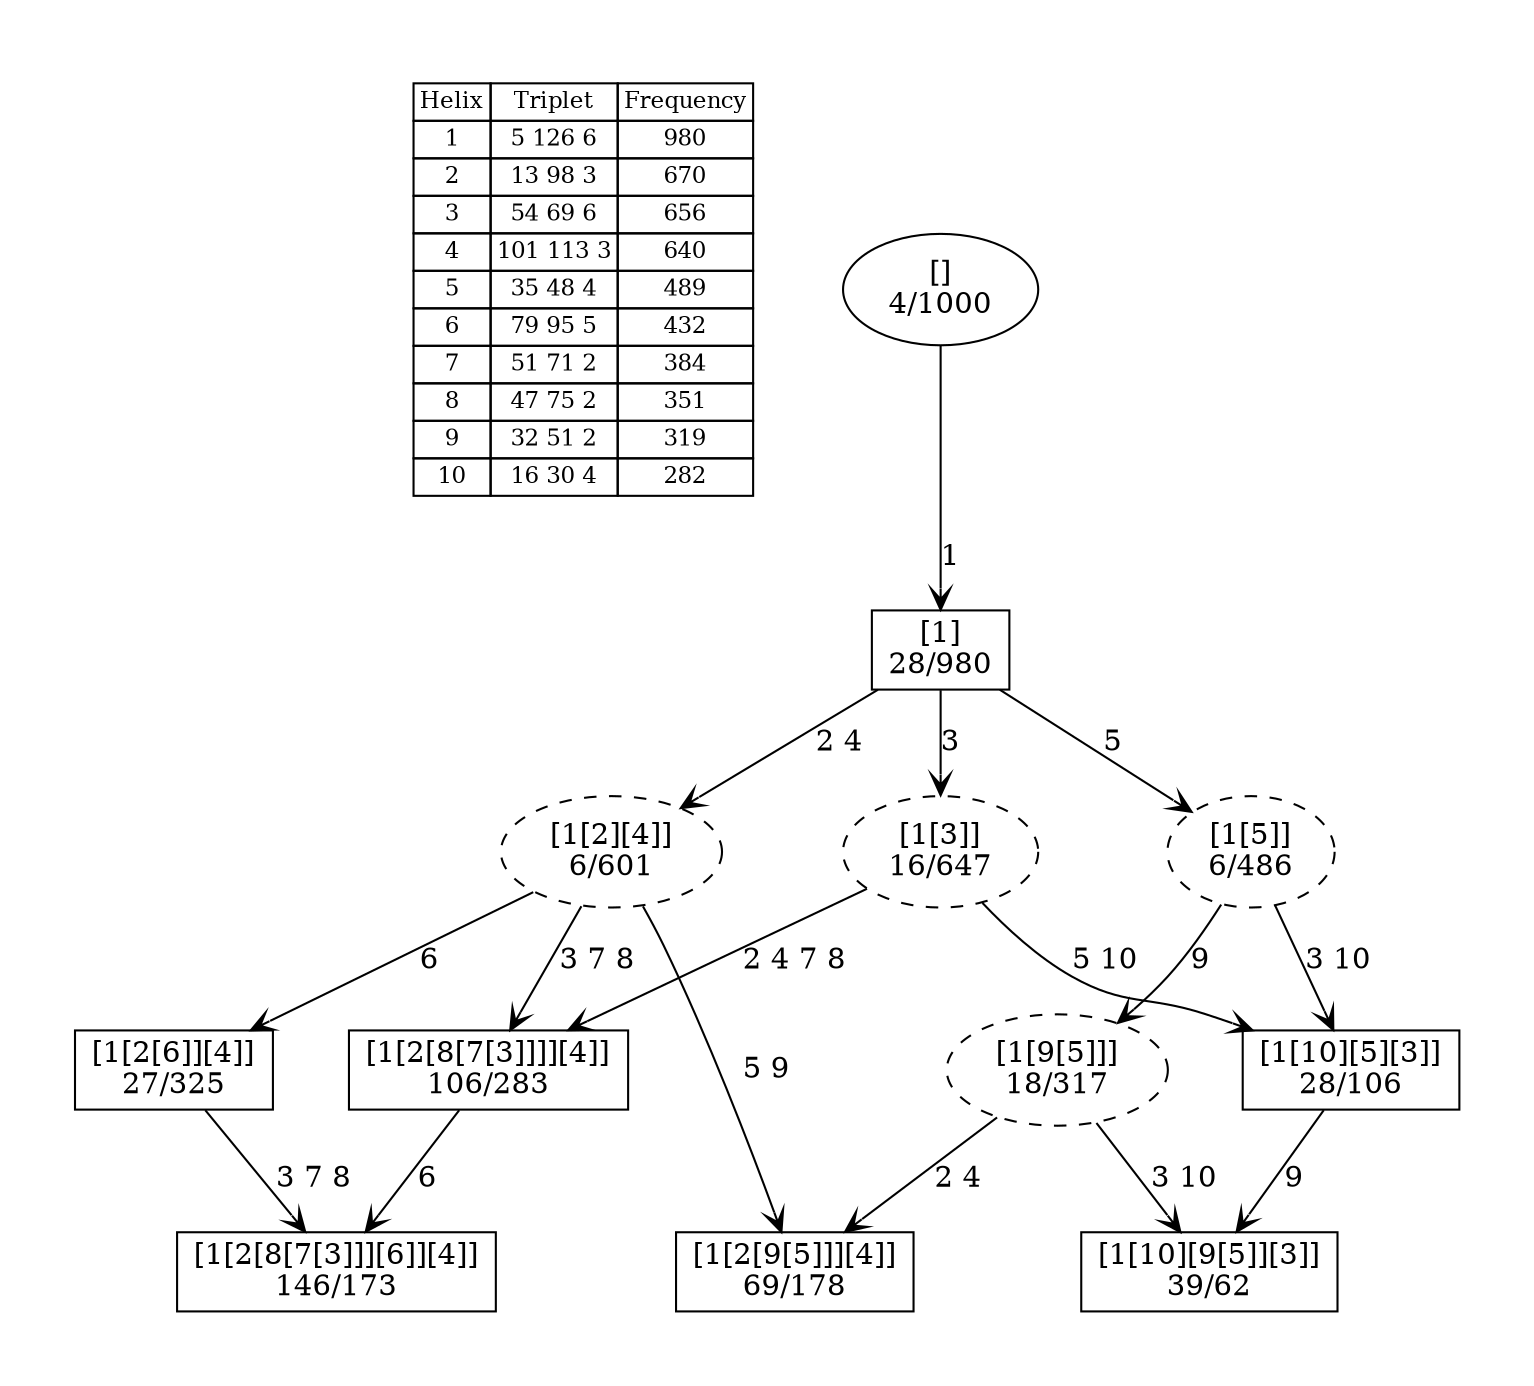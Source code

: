 digraph G {
	pad = 0.5;
	nodesep = 0.5;
"legend" [label = < <table border="0" cellborder="1" cellspacing="0"><tr><td>Helix</td><td>Triplet</td><td>Frequency</td></tr>
<tr><td>1</td><td>5 126 6</td><td>980</td></tr>
<tr><td>2</td><td>13 98 3</td><td>670</td></tr>
<tr><td>3</td><td>54 69 6</td><td>656</td></tr>
<tr><td>4</td><td>101 113 3</td><td>640</td></tr>
<tr><td>5</td><td>35 48 4</td><td>489</td></tr>
<tr><td>6</td><td>79 95 5</td><td>432</td></tr>
<tr><td>7</td><td>51 71 2</td><td>384</td></tr>
<tr><td>8</td><td>47 75 2</td><td>351</td></tr>
<tr><td>9</td><td>32 51 2</td><td>319</td></tr>
<tr><td>10</td><td>16 30 4</td><td>282</td></tr>
</table>>, shape = plaintext, fontsize=11];
"1 2 3 4 6 7 8 " [shape = box];
"1 2 3 4 7 8 " [shape = box];
"1 2 4 5 9 " [shape = box];
"1 3 5 9 10 " [shape = box];
"1 " [shape = box];
"1 3 5 10 " [shape = box];
"1 2 4 6 " [shape = box];
"1 2 4 " [style = dashed];
"1 3 " [style = dashed];
"1 5 9 " [style = dashed];
"1 5 " [style = dashed];
"1 2 3 4 6 7 8 " [label = "[1[2[8[7[3]]][6]][4]]\n146/173"];
"1 2 3 4 7 8 " [label = "[1[2[8[7[3]]]][4]]\n106/283"];
"1 2 4 5 9 " [label = "[1[2[9[5]]][4]]\n69/178"];
"1 3 5 9 10 " [label = "[1[10][9[5]][3]]\n39/62"];
"1 " [label = "[1]\n28/980"];
"1 3 5 10 " [label = "[1[10][5][3]]\n28/106"];
"1 2 4 6 " [label = "[1[2[6]][4]]\n27/325"];
"1 2 4 " [label = "[1[2][4]]\n6/601"];
"1 3 " [label = "[1[3]]\n16/647"];
"1 5 9 " [label = "[1[9[5]]]\n18/317"];
"1 5 " [label = "[1[5]]\n6/486"];
"" [label = "[]\n4/1000"];
"1 2 3 4 7 8 " -> "1 2 3 4 6 7 8 " [label = "6 ", arrowhead = vee];
"1 " -> "1 2 4 " [label = "2 4 ", arrowhead = vee];
"1 " -> "1 3 " [label = "3 ", arrowhead = vee];
"1 " -> "1 5 " [label = "5 ", arrowhead = vee];
"1 3 5 10 " -> "1 3 5 9 10 " [label = "9 ", arrowhead = vee];
"1 2 4 6 " -> "1 2 3 4 6 7 8 " [label = "3 7 8 ", arrowhead = vee];
"1 2 4 " -> "1 2 4 5 9 " [label = "5 9 ", arrowhead = vee];
"1 2 4 " -> "1 2 3 4 7 8 " [label = "3 7 8 ", arrowhead = vee];
"1 2 4 " -> "1 2 4 6 " [label = "6 ", arrowhead = vee];
"1 3 " -> "1 2 3 4 7 8 " [label = "2 4 7 8 ", arrowhead = vee];
"1 3 " -> "1 3 5 10 " [label = "5 10 ", arrowhead = vee];
"1 5 9 " -> "1 2 4 5 9 " [label = "2 4 ", arrowhead = vee];
"1 5 9 " -> "1 3 5 9 10 " [label = "3 10 ", arrowhead = vee];
"1 5 " -> "1 3 5 10 " [label = "3 10 ", arrowhead = vee];
"1 5 " -> "1 5 9 " [label = "9 ", arrowhead = vee];
"" -> "1 " [label = "1 ", arrowhead = vee];
}